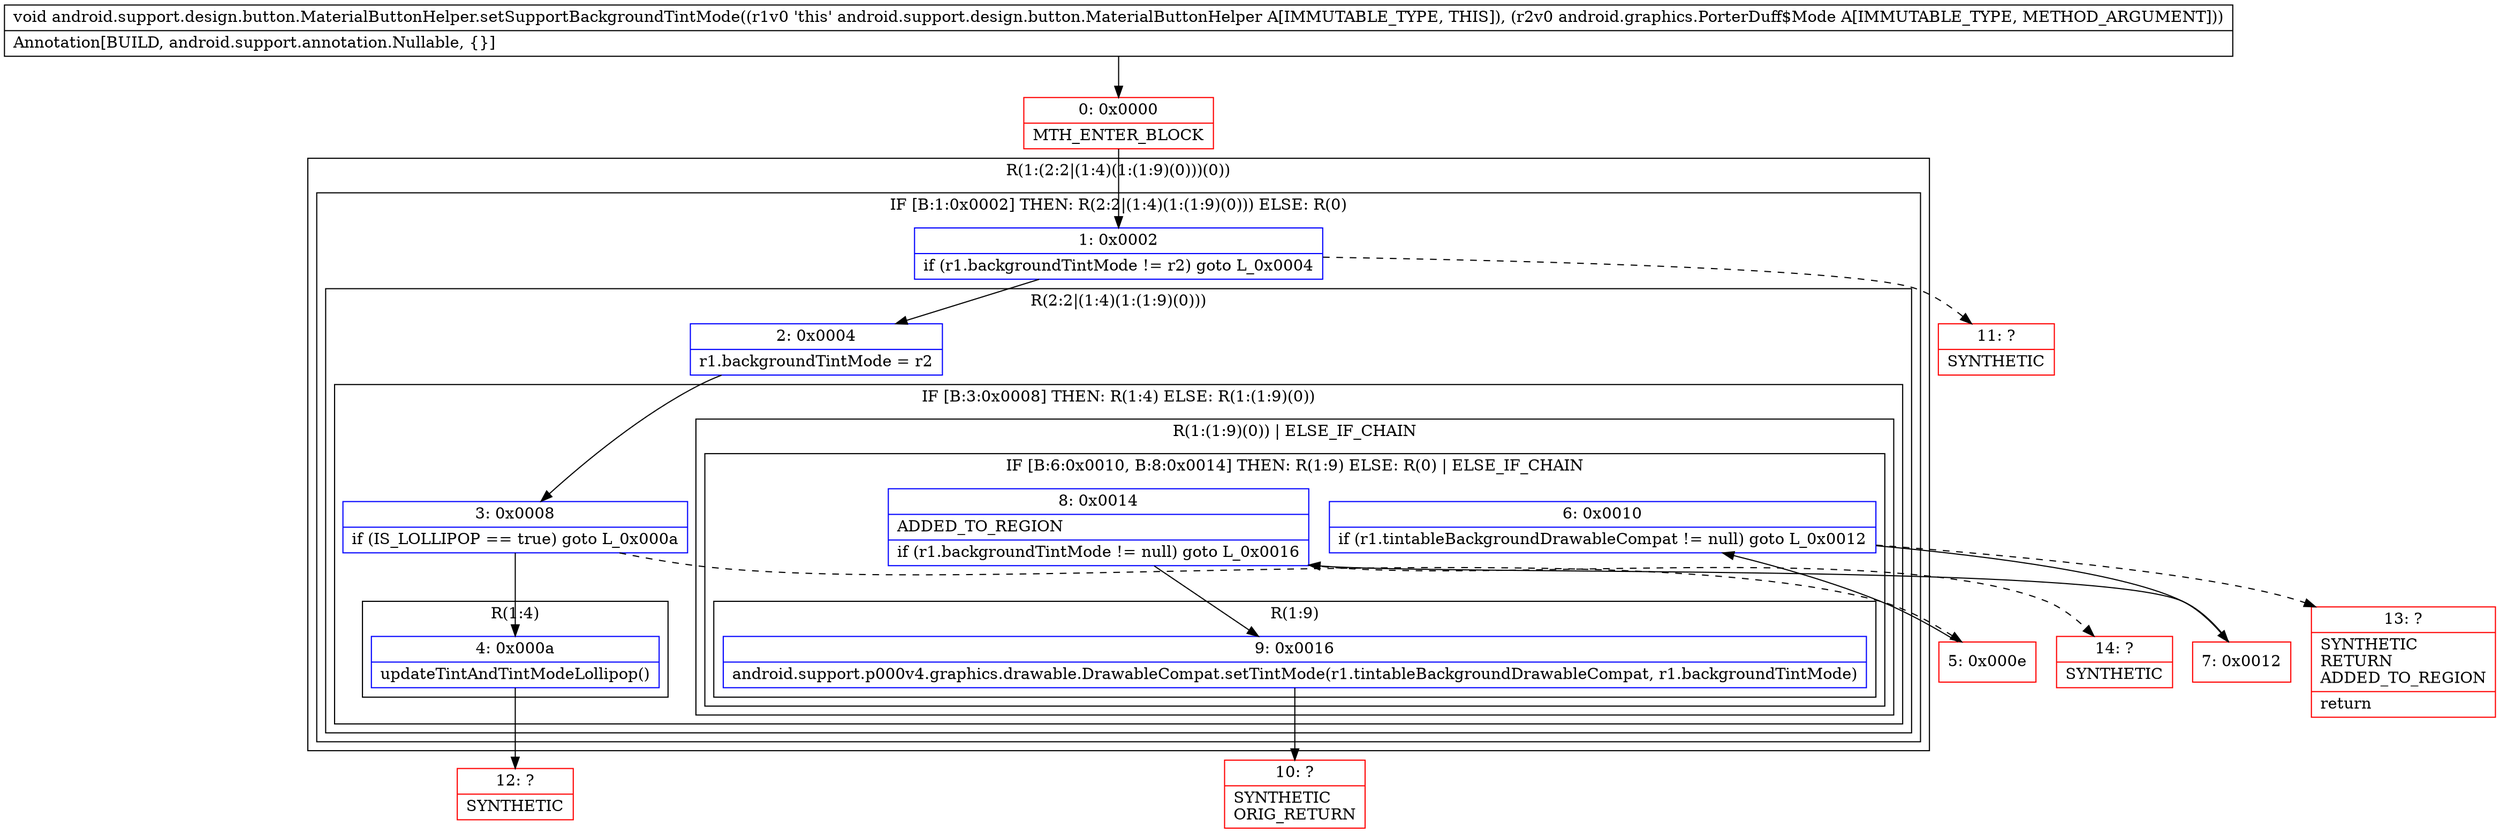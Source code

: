 digraph "CFG forandroid.support.design.button.MaterialButtonHelper.setSupportBackgroundTintMode(Landroid\/graphics\/PorterDuff$Mode;)V" {
subgraph cluster_Region_1837874149 {
label = "R(1:(2:2|(1:4)(1:(1:9)(0)))(0))";
node [shape=record,color=blue];
subgraph cluster_IfRegion_1563765805 {
label = "IF [B:1:0x0002] THEN: R(2:2|(1:4)(1:(1:9)(0))) ELSE: R(0)";
node [shape=record,color=blue];
Node_1 [shape=record,label="{1\:\ 0x0002|if (r1.backgroundTintMode != r2) goto L_0x0004\l}"];
subgraph cluster_Region_1503295467 {
label = "R(2:2|(1:4)(1:(1:9)(0)))";
node [shape=record,color=blue];
Node_2 [shape=record,label="{2\:\ 0x0004|r1.backgroundTintMode = r2\l}"];
subgraph cluster_IfRegion_1688643146 {
label = "IF [B:3:0x0008] THEN: R(1:4) ELSE: R(1:(1:9)(0))";
node [shape=record,color=blue];
Node_3 [shape=record,label="{3\:\ 0x0008|if (IS_LOLLIPOP == true) goto L_0x000a\l}"];
subgraph cluster_Region_1422028200 {
label = "R(1:4)";
node [shape=record,color=blue];
Node_4 [shape=record,label="{4\:\ 0x000a|updateTintAndTintModeLollipop()\l}"];
}
subgraph cluster_Region_551712601 {
label = "R(1:(1:9)(0)) | ELSE_IF_CHAIN\l";
node [shape=record,color=blue];
subgraph cluster_IfRegion_709720449 {
label = "IF [B:6:0x0010, B:8:0x0014] THEN: R(1:9) ELSE: R(0) | ELSE_IF_CHAIN\l";
node [shape=record,color=blue];
Node_6 [shape=record,label="{6\:\ 0x0010|if (r1.tintableBackgroundDrawableCompat != null) goto L_0x0012\l}"];
Node_8 [shape=record,label="{8\:\ 0x0014|ADDED_TO_REGION\l|if (r1.backgroundTintMode != null) goto L_0x0016\l}"];
subgraph cluster_Region_2072514164 {
label = "R(1:9)";
node [shape=record,color=blue];
Node_9 [shape=record,label="{9\:\ 0x0016|android.support.p000v4.graphics.drawable.DrawableCompat.setTintMode(r1.tintableBackgroundDrawableCompat, r1.backgroundTintMode)\l}"];
}
subgraph cluster_Region_1012962176 {
label = "R(0)";
node [shape=record,color=blue];
}
}
}
}
}
subgraph cluster_Region_252404714 {
label = "R(0)";
node [shape=record,color=blue];
}
}
}
Node_0 [shape=record,color=red,label="{0\:\ 0x0000|MTH_ENTER_BLOCK\l}"];
Node_5 [shape=record,color=red,label="{5\:\ 0x000e}"];
Node_7 [shape=record,color=red,label="{7\:\ 0x0012}"];
Node_10 [shape=record,color=red,label="{10\:\ ?|SYNTHETIC\lORIG_RETURN\l}"];
Node_11 [shape=record,color=red,label="{11\:\ ?|SYNTHETIC\l}"];
Node_12 [shape=record,color=red,label="{12\:\ ?|SYNTHETIC\l}"];
Node_13 [shape=record,color=red,label="{13\:\ ?|SYNTHETIC\lRETURN\lADDED_TO_REGION\l|return\l}"];
Node_14 [shape=record,color=red,label="{14\:\ ?|SYNTHETIC\l}"];
MethodNode[shape=record,label="{void android.support.design.button.MaterialButtonHelper.setSupportBackgroundTintMode((r1v0 'this' android.support.design.button.MaterialButtonHelper A[IMMUTABLE_TYPE, THIS]), (r2v0 android.graphics.PorterDuff$Mode A[IMMUTABLE_TYPE, METHOD_ARGUMENT]))  | Annotation[BUILD, android.support.annotation.Nullable, \{\}]\l}"];
MethodNode -> Node_0;
Node_1 -> Node_2;
Node_1 -> Node_11[style=dashed];
Node_2 -> Node_3;
Node_3 -> Node_4;
Node_3 -> Node_5[style=dashed];
Node_4 -> Node_12;
Node_6 -> Node_7;
Node_6 -> Node_13[style=dashed];
Node_8 -> Node_9;
Node_8 -> Node_14[style=dashed];
Node_9 -> Node_10;
Node_0 -> Node_1;
Node_5 -> Node_6;
Node_7 -> Node_8;
}

